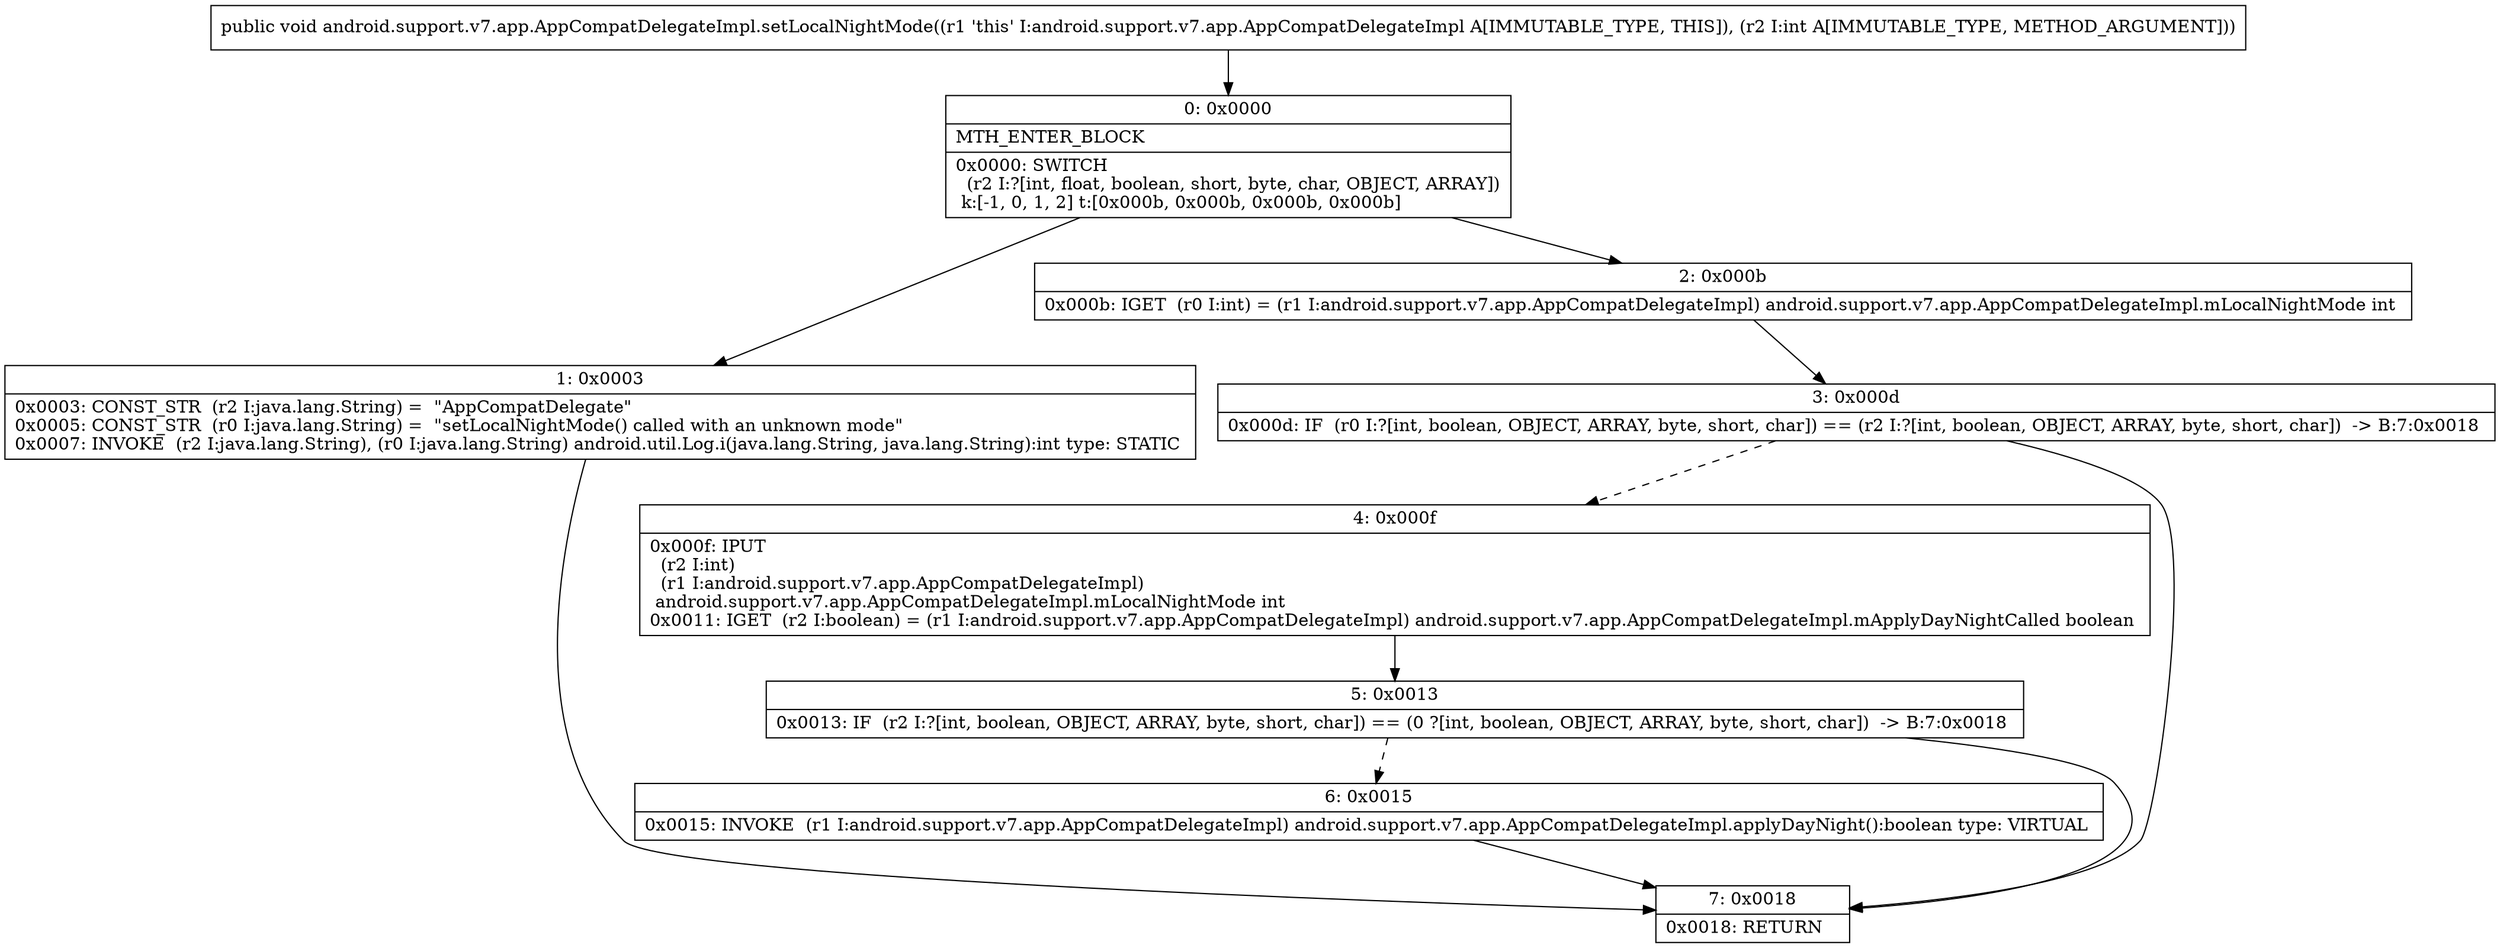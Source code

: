 digraph "CFG forandroid.support.v7.app.AppCompatDelegateImpl.setLocalNightMode(I)V" {
Node_0 [shape=record,label="{0\:\ 0x0000|MTH_ENTER_BLOCK\l|0x0000: SWITCH  \l  (r2 I:?[int, float, boolean, short, byte, char, OBJECT, ARRAY])\l k:[\-1, 0, 1, 2] t:[0x000b, 0x000b, 0x000b, 0x000b] \l}"];
Node_1 [shape=record,label="{1\:\ 0x0003|0x0003: CONST_STR  (r2 I:java.lang.String) =  \"AppCompatDelegate\" \l0x0005: CONST_STR  (r0 I:java.lang.String) =  \"setLocalNightMode() called with an unknown mode\" \l0x0007: INVOKE  (r2 I:java.lang.String), (r0 I:java.lang.String) android.util.Log.i(java.lang.String, java.lang.String):int type: STATIC \l}"];
Node_2 [shape=record,label="{2\:\ 0x000b|0x000b: IGET  (r0 I:int) = (r1 I:android.support.v7.app.AppCompatDelegateImpl) android.support.v7.app.AppCompatDelegateImpl.mLocalNightMode int \l}"];
Node_3 [shape=record,label="{3\:\ 0x000d|0x000d: IF  (r0 I:?[int, boolean, OBJECT, ARRAY, byte, short, char]) == (r2 I:?[int, boolean, OBJECT, ARRAY, byte, short, char])  \-\> B:7:0x0018 \l}"];
Node_4 [shape=record,label="{4\:\ 0x000f|0x000f: IPUT  \l  (r2 I:int)\l  (r1 I:android.support.v7.app.AppCompatDelegateImpl)\l android.support.v7.app.AppCompatDelegateImpl.mLocalNightMode int \l0x0011: IGET  (r2 I:boolean) = (r1 I:android.support.v7.app.AppCompatDelegateImpl) android.support.v7.app.AppCompatDelegateImpl.mApplyDayNightCalled boolean \l}"];
Node_5 [shape=record,label="{5\:\ 0x0013|0x0013: IF  (r2 I:?[int, boolean, OBJECT, ARRAY, byte, short, char]) == (0 ?[int, boolean, OBJECT, ARRAY, byte, short, char])  \-\> B:7:0x0018 \l}"];
Node_6 [shape=record,label="{6\:\ 0x0015|0x0015: INVOKE  (r1 I:android.support.v7.app.AppCompatDelegateImpl) android.support.v7.app.AppCompatDelegateImpl.applyDayNight():boolean type: VIRTUAL \l}"];
Node_7 [shape=record,label="{7\:\ 0x0018|0x0018: RETURN   \l}"];
MethodNode[shape=record,label="{public void android.support.v7.app.AppCompatDelegateImpl.setLocalNightMode((r1 'this' I:android.support.v7.app.AppCompatDelegateImpl A[IMMUTABLE_TYPE, THIS]), (r2 I:int A[IMMUTABLE_TYPE, METHOD_ARGUMENT])) }"];
MethodNode -> Node_0;
Node_0 -> Node_1;
Node_0 -> Node_2;
Node_1 -> Node_7;
Node_2 -> Node_3;
Node_3 -> Node_4[style=dashed];
Node_3 -> Node_7;
Node_4 -> Node_5;
Node_5 -> Node_6[style=dashed];
Node_5 -> Node_7;
Node_6 -> Node_7;
}


